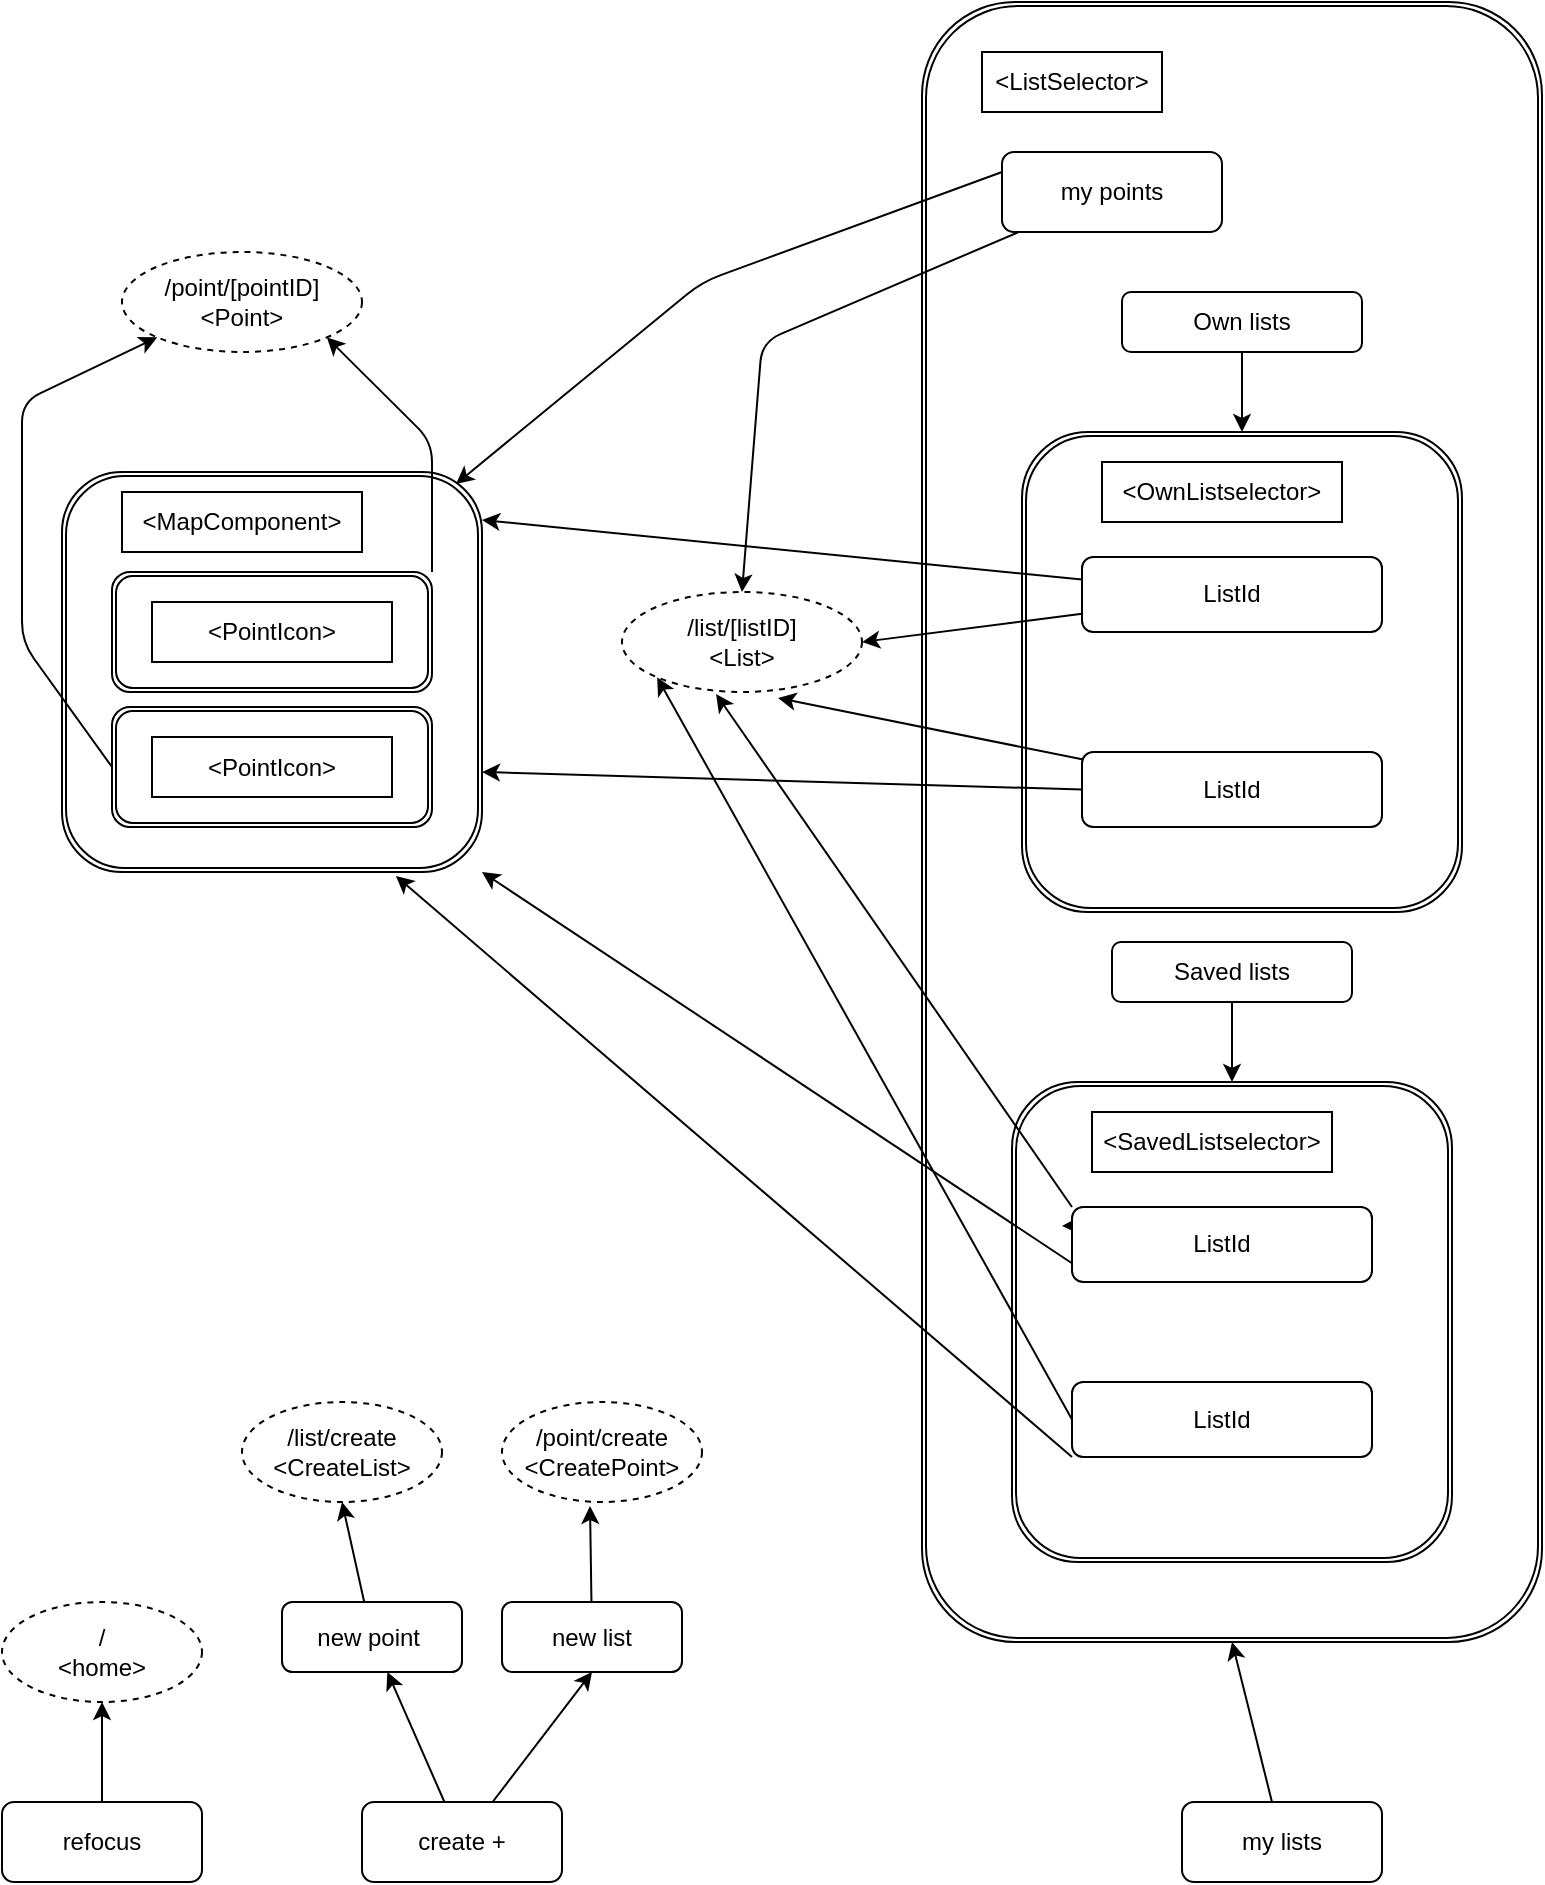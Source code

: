 <mxfile>
    <diagram id="XHqsloiVqfggMqqAQce6" name="Page-1">
        <mxGraphModel dx="1154" dy="809" grid="1" gridSize="10" guides="1" tooltips="1" connect="1" arrows="1" fold="1" page="1" pageScale="1" pageWidth="827" pageHeight="1169" math="0" shadow="0">
            <root>
                <mxCell id="0"/>
                <mxCell id="1" parent="0"/>
                <mxCell id="3" style="edgeStyle=none;html=1;" parent="1" source="2" target="4" edge="1">
                    <mxGeometry relative="1" as="geometry">
                        <mxPoint x="60" y="960" as="targetPoint"/>
                    </mxGeometry>
                </mxCell>
                <mxCell id="2" value="refocus" style="rounded=1;whiteSpace=wrap;html=1;" parent="1" vertex="1">
                    <mxGeometry x="10" y="1050" width="100" height="40" as="geometry"/>
                </mxCell>
                <mxCell id="4" value="/&lt;br&gt;&amp;lt;home&amp;gt;" style="ellipse;whiteSpace=wrap;html=1;dashed=1;" parent="1" vertex="1">
                    <mxGeometry x="10" y="950" width="100" height="50" as="geometry"/>
                </mxCell>
                <mxCell id="6" style="edgeStyle=none;html=1;entryX=0.5;entryY=1;entryDx=0;entryDy=0;" parent="1" source="5" target="9" edge="1">
                    <mxGeometry relative="1" as="geometry">
                        <mxPoint x="310" y="980" as="targetPoint"/>
                    </mxGeometry>
                </mxCell>
                <mxCell id="7" style="edgeStyle=none;html=1;" parent="1" source="5" target="8" edge="1">
                    <mxGeometry relative="1" as="geometry">
                        <mxPoint x="190" y="980" as="targetPoint"/>
                    </mxGeometry>
                </mxCell>
                <mxCell id="5" value="create +" style="rounded=1;whiteSpace=wrap;html=1;" parent="1" vertex="1">
                    <mxGeometry x="190" y="1050" width="100" height="40" as="geometry"/>
                </mxCell>
                <mxCell id="15" style="edgeStyle=none;html=1;entryX=0.5;entryY=1;entryDx=0;entryDy=0;" parent="1" source="8" target="12" edge="1">
                    <mxGeometry relative="1" as="geometry"/>
                </mxCell>
                <mxCell id="8" value="new point&amp;nbsp;" style="rounded=1;whiteSpace=wrap;html=1;" parent="1" vertex="1">
                    <mxGeometry x="150" y="950" width="90" height="35" as="geometry"/>
                </mxCell>
                <mxCell id="14" style="edgeStyle=none;html=1;entryX=0.44;entryY=1.04;entryDx=0;entryDy=0;entryPerimeter=0;" parent="1" source="9" target="13" edge="1">
                    <mxGeometry relative="1" as="geometry"/>
                </mxCell>
                <mxCell id="9" value="new list" style="rounded=1;whiteSpace=wrap;html=1;" parent="1" vertex="1">
                    <mxGeometry x="260" y="950" width="90" height="35" as="geometry"/>
                </mxCell>
                <mxCell id="11" style="edgeStyle=none;html=1;entryX=0.5;entryY=1;entryDx=0;entryDy=0;" parent="1" source="10" target="17" edge="1">
                    <mxGeometry relative="1" as="geometry">
                        <mxPoint x="650" y="1020" as="targetPoint"/>
                    </mxGeometry>
                </mxCell>
                <mxCell id="10" value="my lists" style="rounded=1;whiteSpace=wrap;html=1;" parent="1" vertex="1">
                    <mxGeometry x="600" y="1050" width="100" height="40" as="geometry"/>
                </mxCell>
                <mxCell id="12" value="/list/create&lt;br&gt;&amp;lt;CreateList&amp;gt;" style="ellipse;whiteSpace=wrap;html=1;dashed=1;" parent="1" vertex="1">
                    <mxGeometry x="130" y="850" width="100" height="50" as="geometry"/>
                </mxCell>
                <mxCell id="13" value="/point/create&lt;br&gt;&amp;lt;CreatePoint&amp;gt;" style="ellipse;whiteSpace=wrap;html=1;dashed=1;" parent="1" vertex="1">
                    <mxGeometry x="260" y="850" width="100" height="50" as="geometry"/>
                </mxCell>
                <mxCell id="17" value="" style="shape=ext;double=1;rounded=1;whiteSpace=wrap;html=1;" parent="1" vertex="1">
                    <mxGeometry x="470" y="150" width="310" height="820" as="geometry"/>
                </mxCell>
                <mxCell id="19" value="&amp;lt;ListSelector&amp;gt;" style="rounded=0;whiteSpace=wrap;html=1;" parent="1" vertex="1">
                    <mxGeometry x="500" y="175" width="90" height="30" as="geometry"/>
                </mxCell>
                <mxCell id="29" value="" style="shape=ext;double=1;rounded=1;whiteSpace=wrap;html=1;" parent="1" vertex="1">
                    <mxGeometry x="520" y="365" width="220" height="240" as="geometry"/>
                </mxCell>
                <mxCell id="22" value="&amp;lt;OwnListselector&amp;gt;" style="rounded=0;whiteSpace=wrap;html=1;" parent="1" vertex="1">
                    <mxGeometry x="560" y="380" width="120" height="30" as="geometry"/>
                </mxCell>
                <mxCell id="28" style="edgeStyle=none;html=1;entryX=0.5;entryY=0;entryDx=0;entryDy=0;" parent="1" source="25" target="26" edge="1">
                    <mxGeometry relative="1" as="geometry">
                        <Array as="points">
                            <mxPoint x="390" y="320"/>
                        </Array>
                    </mxGeometry>
                </mxCell>
                <mxCell id="64" style="edgeStyle=none;html=1;exitX=0;exitY=0.25;exitDx=0;exitDy=0;entryX=0.938;entryY=0.03;entryDx=0;entryDy=0;entryPerimeter=0;" edge="1" parent="1" source="25" target="49">
                    <mxGeometry relative="1" as="geometry">
                        <Array as="points">
                            <mxPoint x="360" y="290"/>
                        </Array>
                    </mxGeometry>
                </mxCell>
                <mxCell id="25" value="my points" style="rounded=1;whiteSpace=wrap;html=1;" parent="1" vertex="1">
                    <mxGeometry x="510" y="225" width="110" height="40" as="geometry"/>
                </mxCell>
                <mxCell id="26" value="/list/[listID]&lt;br&gt;&amp;lt;List&amp;gt;" style="ellipse;whiteSpace=wrap;html=1;dashed=1;" parent="1" vertex="1">
                    <mxGeometry x="320" y="445" width="120" height="50" as="geometry"/>
                </mxCell>
                <mxCell id="31" style="edgeStyle=none;html=1;entryX=0.5;entryY=0;entryDx=0;entryDy=0;" parent="1" source="30" target="29" edge="1">
                    <mxGeometry relative="1" as="geometry"/>
                </mxCell>
                <mxCell id="30" value="Own lists" style="rounded=1;whiteSpace=wrap;html=1;" parent="1" vertex="1">
                    <mxGeometry x="570" y="295" width="120" height="30" as="geometry"/>
                </mxCell>
                <mxCell id="42" style="edgeStyle=none;html=1;entryX=1;entryY=0.5;entryDx=0;entryDy=0;" parent="1" source="32" target="26" edge="1">
                    <mxGeometry relative="1" as="geometry"/>
                </mxCell>
                <mxCell id="55" style="edgeStyle=none;html=1;entryX=1;entryY=0.12;entryDx=0;entryDy=0;entryPerimeter=0;" edge="1" parent="1" source="32" target="49">
                    <mxGeometry relative="1" as="geometry"/>
                </mxCell>
                <mxCell id="32" value="ListId" style="rounded=1;whiteSpace=wrap;html=1;" parent="1" vertex="1">
                    <mxGeometry x="550" y="427.5" width="150" height="37.5" as="geometry"/>
                </mxCell>
                <mxCell id="44" style="edgeStyle=none;html=1;entryX=0.65;entryY=1.06;entryDx=0;entryDy=0;entryPerimeter=0;" parent="1" source="34" target="26" edge="1">
                    <mxGeometry relative="1" as="geometry"/>
                </mxCell>
                <mxCell id="56" style="edgeStyle=none;html=1;exitX=0;exitY=0.5;exitDx=0;exitDy=0;entryX=1;entryY=0.75;entryDx=0;entryDy=0;" edge="1" parent="1" source="34" target="49">
                    <mxGeometry relative="1" as="geometry"/>
                </mxCell>
                <mxCell id="34" value="ListId" style="rounded=1;whiteSpace=wrap;html=1;" parent="1" vertex="1">
                    <mxGeometry x="550" y="525" width="150" height="37.5" as="geometry"/>
                </mxCell>
                <mxCell id="35" value="" style="shape=ext;double=1;rounded=1;whiteSpace=wrap;html=1;" parent="1" vertex="1">
                    <mxGeometry x="515" y="690" width="220" height="240" as="geometry"/>
                </mxCell>
                <mxCell id="36" value="&amp;lt;SavedListselector&amp;gt;" style="rounded=0;whiteSpace=wrap;html=1;" parent="1" vertex="1">
                    <mxGeometry x="555" y="705" width="120" height="30" as="geometry"/>
                </mxCell>
                <mxCell id="37" style="edgeStyle=none;html=1;entryX=0.5;entryY=0;entryDx=0;entryDy=0;" parent="1" source="38" target="35" edge="1">
                    <mxGeometry relative="1" as="geometry"/>
                </mxCell>
                <mxCell id="38" value="Saved lists" style="rounded=1;whiteSpace=wrap;html=1;" parent="1" vertex="1">
                    <mxGeometry x="565" y="620" width="120" height="30" as="geometry"/>
                </mxCell>
                <mxCell id="45" style="edgeStyle=none;html=1;entryX=0.392;entryY=1.02;entryDx=0;entryDy=0;entryPerimeter=0;exitX=0;exitY=0;exitDx=0;exitDy=0;" parent="1" source="39" target="26" edge="1">
                    <mxGeometry relative="1" as="geometry">
                        <mxPoint x="603" y="753" as="sourcePoint"/>
                    </mxGeometry>
                </mxCell>
                <mxCell id="57" style="edgeStyle=none;html=1;exitX=0;exitY=0.75;exitDx=0;exitDy=0;entryX=1;entryY=1;entryDx=0;entryDy=0;" edge="1" parent="1" source="39" target="49">
                    <mxGeometry relative="1" as="geometry">
                        <mxPoint x="300" y="570" as="targetPoint"/>
                    </mxGeometry>
                </mxCell>
                <mxCell id="58" style="edgeStyle=none;html=1;exitX=0;exitY=0.25;exitDx=0;exitDy=0;" edge="1" parent="1" source="39">
                    <mxGeometry relative="1" as="geometry">
                        <mxPoint x="540" y="762" as="targetPoint"/>
                    </mxGeometry>
                </mxCell>
                <mxCell id="39" value="ListId" style="rounded=1;whiteSpace=wrap;html=1;" parent="1" vertex="1">
                    <mxGeometry x="545" y="752.5" width="150" height="37.5" as="geometry"/>
                </mxCell>
                <mxCell id="47" style="edgeStyle=none;html=1;entryX=0;entryY=1;entryDx=0;entryDy=0;exitX=0;exitY=0.5;exitDx=0;exitDy=0;" parent="1" source="40" target="26" edge="1">
                    <mxGeometry relative="1" as="geometry"/>
                </mxCell>
                <mxCell id="59" style="edgeStyle=none;html=1;exitX=0;exitY=1;exitDx=0;exitDy=0;entryX=0.795;entryY=1.01;entryDx=0;entryDy=0;entryPerimeter=0;" edge="1" parent="1" source="40" target="49">
                    <mxGeometry relative="1" as="geometry"/>
                </mxCell>
                <mxCell id="40" value="ListId" style="rounded=1;whiteSpace=wrap;html=1;" parent="1" vertex="1">
                    <mxGeometry x="545" y="840" width="150" height="37.5" as="geometry"/>
                </mxCell>
                <mxCell id="49" value="" style="shape=ext;double=1;rounded=1;whiteSpace=wrap;html=1;" vertex="1" parent="1">
                    <mxGeometry x="40" y="385" width="210" height="200" as="geometry"/>
                </mxCell>
                <mxCell id="50" value="&amp;lt;MapComponent&amp;gt;" style="rounded=0;whiteSpace=wrap;html=1;" vertex="1" parent="1">
                    <mxGeometry x="70" y="395" width="120" height="30" as="geometry"/>
                </mxCell>
                <mxCell id="61" style="edgeStyle=none;html=1;entryX=1;entryY=1;entryDx=0;entryDy=0;exitX=1;exitY=0;exitDx=0;exitDy=0;" edge="1" parent="1" source="51" target="60">
                    <mxGeometry relative="1" as="geometry">
                        <Array as="points">
                            <mxPoint x="225" y="370"/>
                        </Array>
                    </mxGeometry>
                </mxCell>
                <mxCell id="51" value="" style="shape=ext;double=1;rounded=1;whiteSpace=wrap;html=1;" vertex="1" parent="1">
                    <mxGeometry x="65" y="435" width="160" height="60" as="geometry"/>
                </mxCell>
                <mxCell id="52" value="&amp;lt;PointIcon&amp;gt;" style="rounded=0;whiteSpace=wrap;html=1;" vertex="1" parent="1">
                    <mxGeometry x="85" y="450" width="120" height="30" as="geometry"/>
                </mxCell>
                <mxCell id="62" style="edgeStyle=none;html=1;entryX=0;entryY=1;entryDx=0;entryDy=0;exitX=0;exitY=0.5;exitDx=0;exitDy=0;" edge="1" parent="1" source="53" target="60">
                    <mxGeometry relative="1" as="geometry">
                        <Array as="points">
                            <mxPoint x="20" y="470"/>
                            <mxPoint x="20" y="350"/>
                        </Array>
                    </mxGeometry>
                </mxCell>
                <mxCell id="53" value="" style="shape=ext;double=1;rounded=1;whiteSpace=wrap;html=1;" vertex="1" parent="1">
                    <mxGeometry x="65" y="502.5" width="160" height="60" as="geometry"/>
                </mxCell>
                <mxCell id="54" value="&amp;lt;PointIcon&amp;gt;" style="rounded=0;whiteSpace=wrap;html=1;" vertex="1" parent="1">
                    <mxGeometry x="85" y="517.5" width="120" height="30" as="geometry"/>
                </mxCell>
                <mxCell id="60" value="/point/[pointID]&lt;br&gt;&amp;lt;Point&amp;gt;" style="ellipse;whiteSpace=wrap;html=1;dashed=1;" vertex="1" parent="1">
                    <mxGeometry x="70" y="275" width="120" height="50" as="geometry"/>
                </mxCell>
            </root>
        </mxGraphModel>
    </diagram>
</mxfile>